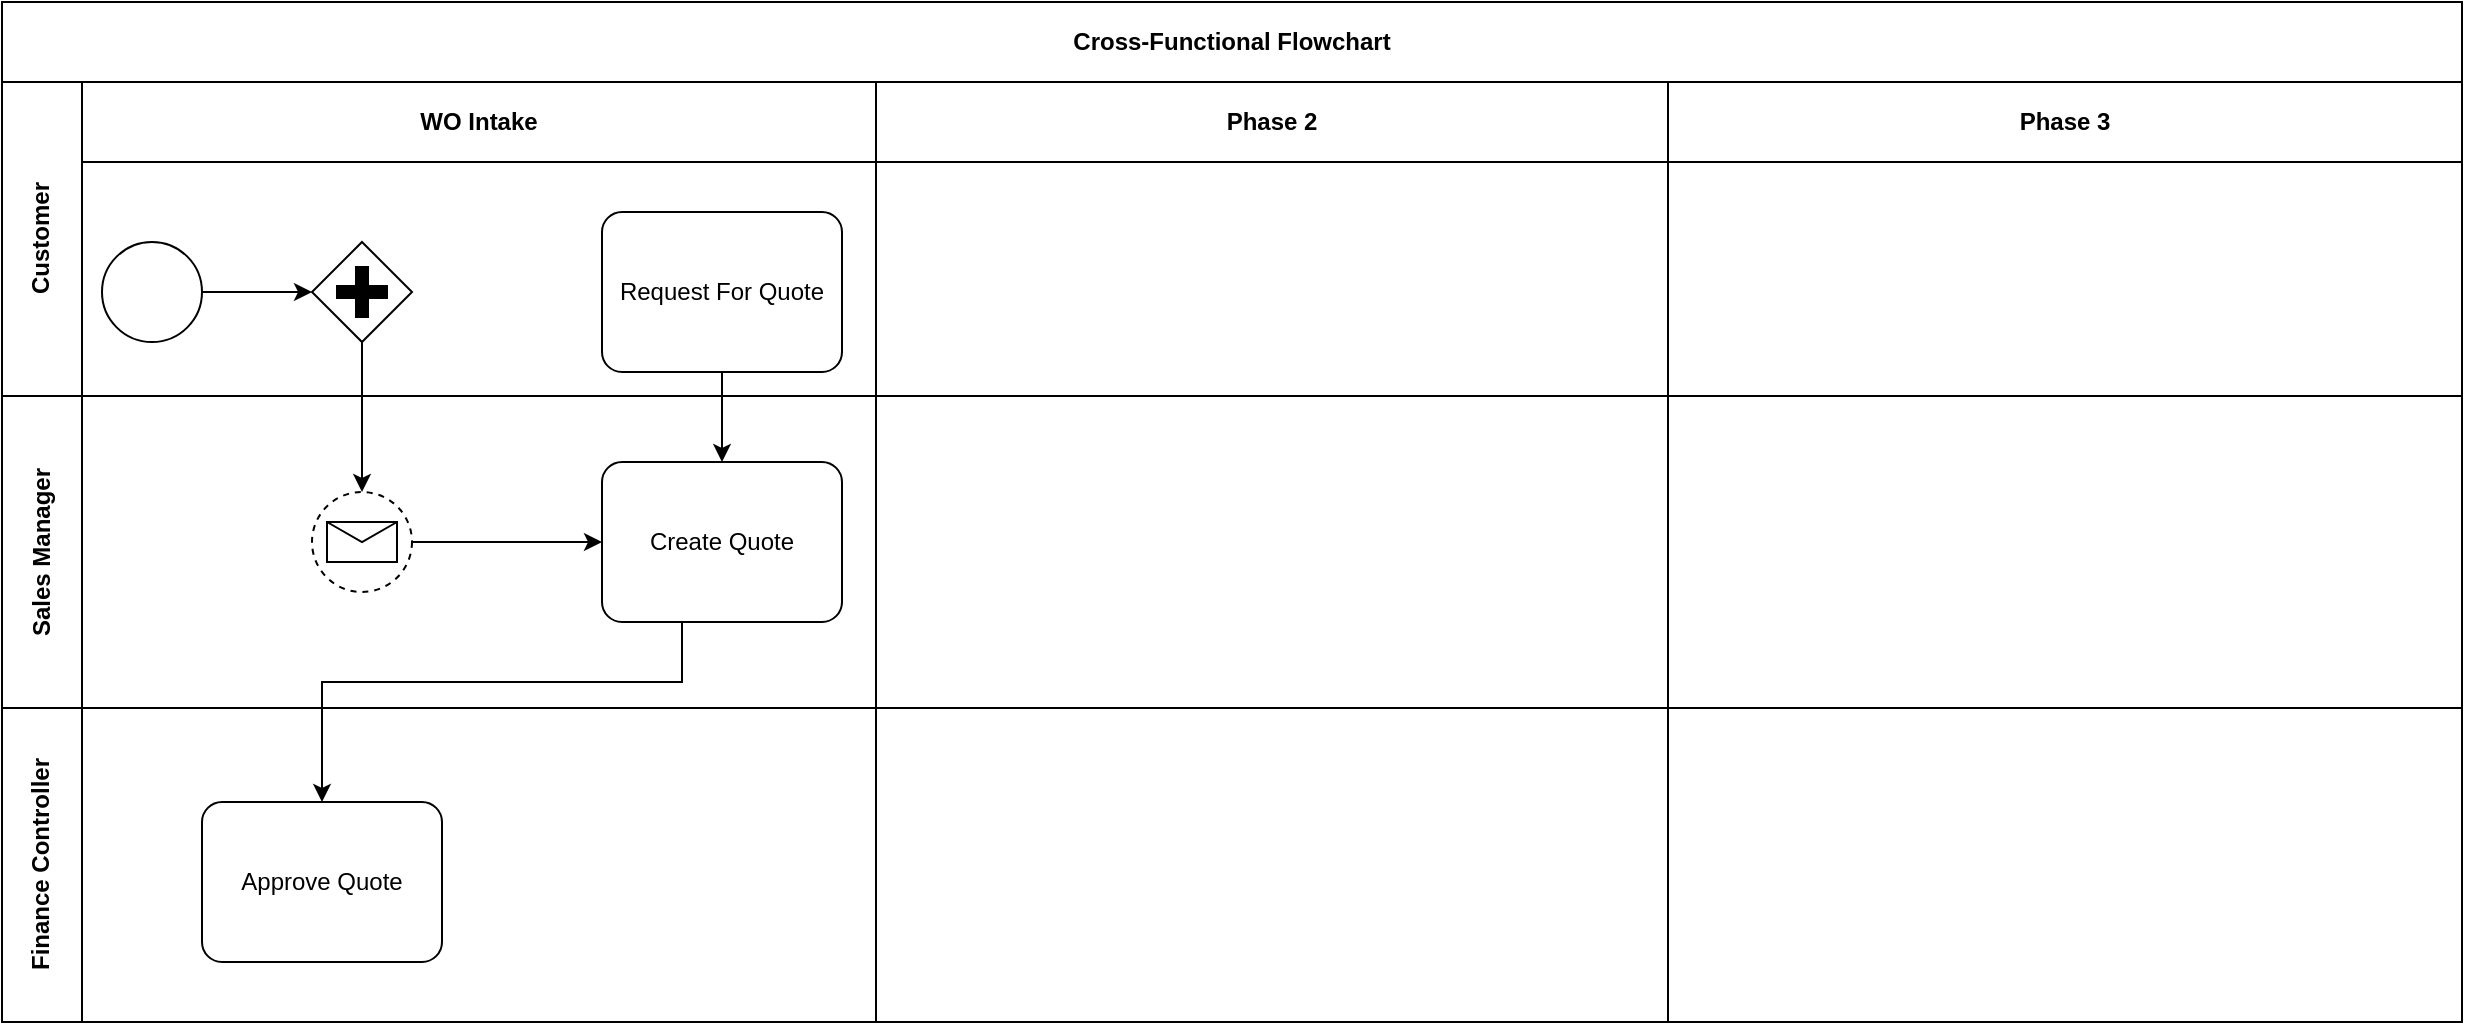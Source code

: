 <mxfile version="20.2.2" type="github">
  <diagram id="KQCACBsiRu173Gl-Ky1V" name="Page-1">
    <mxGraphModel dx="931" dy="526" grid="1" gridSize="10" guides="1" tooltips="1" connect="1" arrows="1" fold="1" page="1" pageScale="1" pageWidth="850" pageHeight="1100" math="0" shadow="0">
      <root>
        <mxCell id="0" />
        <mxCell id="1" parent="0" />
        <mxCell id="vWYxmfNiJoRv-lO960Dk-1" value="Cross-Functional Flowchart" style="shape=table;childLayout=tableLayout;rowLines=0;columnLines=0;startSize=40;html=1;whiteSpace=wrap;collapsible=0;recursiveResize=0;expand=0;pointerEvents=0;fontStyle=1;align=center;" vertex="1" parent="1">
          <mxGeometry x="220" y="50" width="1230" height="510" as="geometry" />
        </mxCell>
        <mxCell id="vWYxmfNiJoRv-lO960Dk-2" value="Customer" style="swimlane;horizontal=0;points=[[0,0.5],[1,0.5]];portConstraint=eastwest;startSize=40;html=1;whiteSpace=wrap;collapsible=0;recursiveResize=0;expand=0;pointerEvents=0;fontStyle=1" vertex="1" parent="vWYxmfNiJoRv-lO960Dk-1">
          <mxGeometry y="40" width="1230" height="157" as="geometry" />
        </mxCell>
        <mxCell id="vWYxmfNiJoRv-lO960Dk-3" value="WO Intake" style="swimlane;connectable=0;startSize=40;html=1;whiteSpace=wrap;collapsible=0;recursiveResize=0;expand=0;pointerEvents=0;" vertex="1" parent="vWYxmfNiJoRv-lO960Dk-2">
          <mxGeometry x="40" width="397" height="157" as="geometry">
            <mxRectangle width="397" height="157" as="alternateBounds" />
          </mxGeometry>
        </mxCell>
        <mxCell id="vWYxmfNiJoRv-lO960Dk-16" style="edgeStyle=orthogonalEdgeStyle;rounded=0;orthogonalLoop=1;jettySize=auto;html=1;exitX=1;exitY=0.5;exitDx=0;exitDy=0;exitPerimeter=0;entryX=0;entryY=0.5;entryDx=0;entryDy=0;entryPerimeter=0;" edge="1" parent="vWYxmfNiJoRv-lO960Dk-3" source="vWYxmfNiJoRv-lO960Dk-14" target="vWYxmfNiJoRv-lO960Dk-15">
          <mxGeometry relative="1" as="geometry" />
        </mxCell>
        <mxCell id="vWYxmfNiJoRv-lO960Dk-14" value="" style="points=[[0.145,0.145,0],[0.5,0,0],[0.855,0.145,0],[1,0.5,0],[0.855,0.855,0],[0.5,1,0],[0.145,0.855,0],[0,0.5,0]];shape=mxgraph.bpmn.event;html=1;verticalLabelPosition=bottom;labelBackgroundColor=#ffffff;verticalAlign=top;align=center;perimeter=ellipsePerimeter;outlineConnect=0;aspect=fixed;outline=standard;symbol=general;" vertex="1" parent="vWYxmfNiJoRv-lO960Dk-3">
          <mxGeometry x="10" y="80" width="50" height="50" as="geometry" />
        </mxCell>
        <mxCell id="vWYxmfNiJoRv-lO960Dk-15" value="" style="points=[[0.25,0.25,0],[0.5,0,0],[0.75,0.25,0],[1,0.5,0],[0.75,0.75,0],[0.5,1,0],[0.25,0.75,0],[0,0.5,0]];shape=mxgraph.bpmn.gateway2;html=1;verticalLabelPosition=bottom;labelBackgroundColor=#ffffff;verticalAlign=top;align=center;perimeter=rhombusPerimeter;outlineConnect=0;outline=none;symbol=none;gwType=parallel;" vertex="1" parent="vWYxmfNiJoRv-lO960Dk-3">
          <mxGeometry x="115" y="80" width="50" height="50" as="geometry" />
        </mxCell>
        <mxCell id="vWYxmfNiJoRv-lO960Dk-19" value="Request For Quote" style="points=[[0.25,0,0],[0.5,0,0],[0.75,0,0],[1,0.25,0],[1,0.5,0],[1,0.75,0],[0.75,1,0],[0.5,1,0],[0.25,1,0],[0,0.75,0],[0,0.5,0],[0,0.25,0]];shape=mxgraph.bpmn.task;whiteSpace=wrap;rectStyle=rounded;size=10;taskMarker=abstract;" vertex="1" parent="vWYxmfNiJoRv-lO960Dk-3">
          <mxGeometry x="260" y="65" width="120" height="80" as="geometry" />
        </mxCell>
        <mxCell id="vWYxmfNiJoRv-lO960Dk-4" value="Phase 2" style="swimlane;connectable=0;startSize=40;html=1;whiteSpace=wrap;collapsible=0;recursiveResize=0;expand=0;pointerEvents=0;" vertex="1" parent="vWYxmfNiJoRv-lO960Dk-2">
          <mxGeometry x="437" width="396" height="157" as="geometry">
            <mxRectangle width="396" height="157" as="alternateBounds" />
          </mxGeometry>
        </mxCell>
        <mxCell id="vWYxmfNiJoRv-lO960Dk-5" value="Phase 3" style="swimlane;connectable=0;startSize=40;html=1;whiteSpace=wrap;collapsible=0;recursiveResize=0;expand=0;pointerEvents=0;" vertex="1" parent="vWYxmfNiJoRv-lO960Dk-2">
          <mxGeometry x="833" width="397" height="157" as="geometry">
            <mxRectangle width="397" height="157" as="alternateBounds" />
          </mxGeometry>
        </mxCell>
        <mxCell id="vWYxmfNiJoRv-lO960Dk-6" value="Sales Manager" style="swimlane;horizontal=0;points=[[0,0.5],[1,0.5]];portConstraint=eastwest;startSize=40;html=1;whiteSpace=wrap;collapsible=0;recursiveResize=0;expand=0;pointerEvents=0;" vertex="1" parent="vWYxmfNiJoRv-lO960Dk-1">
          <mxGeometry y="197" width="1230" height="156" as="geometry" />
        </mxCell>
        <mxCell id="vWYxmfNiJoRv-lO960Dk-7" value="" style="swimlane;connectable=0;startSize=0;html=1;whiteSpace=wrap;collapsible=0;recursiveResize=0;expand=0;pointerEvents=0;" vertex="1" parent="vWYxmfNiJoRv-lO960Dk-6">
          <mxGeometry x="40" width="397" height="156" as="geometry">
            <mxRectangle width="397" height="156" as="alternateBounds" />
          </mxGeometry>
        </mxCell>
        <mxCell id="vWYxmfNiJoRv-lO960Dk-23" style="edgeStyle=orthogonalEdgeStyle;rounded=0;orthogonalLoop=1;jettySize=auto;html=1;exitX=1;exitY=0.5;exitDx=0;exitDy=0;exitPerimeter=0;" edge="1" parent="vWYxmfNiJoRv-lO960Dk-7" source="vWYxmfNiJoRv-lO960Dk-17" target="vWYxmfNiJoRv-lO960Dk-21">
          <mxGeometry relative="1" as="geometry" />
        </mxCell>
        <mxCell id="vWYxmfNiJoRv-lO960Dk-17" value="" style="points=[[0.145,0.145,0],[0.5,0,0],[0.855,0.145,0],[1,0.5,0],[0.855,0.855,0],[0.5,1,0],[0.145,0.855,0],[0,0.5,0]];shape=mxgraph.bpmn.event;html=1;verticalLabelPosition=bottom;labelBackgroundColor=#ffffff;verticalAlign=top;align=center;perimeter=ellipsePerimeter;outlineConnect=0;aspect=fixed;outline=eventNonint;symbol=message;" vertex="1" parent="vWYxmfNiJoRv-lO960Dk-7">
          <mxGeometry x="115" y="48" width="50" height="50" as="geometry" />
        </mxCell>
        <mxCell id="vWYxmfNiJoRv-lO960Dk-21" value="Create Quote" style="points=[[0.25,0,0],[0.5,0,0],[0.75,0,0],[1,0.25,0],[1,0.5,0],[1,0.75,0],[0.75,1,0],[0.5,1,0],[0.25,1,0],[0,0.75,0],[0,0.5,0],[0,0.25,0]];shape=mxgraph.bpmn.task;whiteSpace=wrap;rectStyle=rounded;size=10;taskMarker=abstract;" vertex="1" parent="vWYxmfNiJoRv-lO960Dk-7">
          <mxGeometry x="260" y="33" width="120" height="80" as="geometry" />
        </mxCell>
        <mxCell id="vWYxmfNiJoRv-lO960Dk-8" value="" style="swimlane;connectable=0;startSize=0;html=1;whiteSpace=wrap;collapsible=0;recursiveResize=0;expand=0;pointerEvents=0;" vertex="1" parent="vWYxmfNiJoRv-lO960Dk-6">
          <mxGeometry x="437" width="396" height="156" as="geometry">
            <mxRectangle width="396" height="156" as="alternateBounds" />
          </mxGeometry>
        </mxCell>
        <mxCell id="vWYxmfNiJoRv-lO960Dk-9" value="" style="swimlane;connectable=0;startSize=0;html=1;whiteSpace=wrap;collapsible=0;recursiveResize=0;expand=0;pointerEvents=0;" vertex="1" parent="vWYxmfNiJoRv-lO960Dk-6">
          <mxGeometry x="833" width="397" height="156" as="geometry">
            <mxRectangle width="397" height="156" as="alternateBounds" />
          </mxGeometry>
        </mxCell>
        <mxCell id="vWYxmfNiJoRv-lO960Dk-10" value="Finance Controller" style="swimlane;horizontal=0;points=[[0,0.5],[1,0.5]];portConstraint=eastwest;startSize=40;html=1;whiteSpace=wrap;collapsible=0;recursiveResize=0;expand=0;pointerEvents=0;" vertex="1" parent="vWYxmfNiJoRv-lO960Dk-1">
          <mxGeometry y="353" width="1230" height="157" as="geometry" />
        </mxCell>
        <mxCell id="vWYxmfNiJoRv-lO960Dk-11" value="" style="swimlane;connectable=0;startSize=0;html=1;whiteSpace=wrap;collapsible=0;recursiveResize=0;expand=0;pointerEvents=0;" vertex="1" parent="vWYxmfNiJoRv-lO960Dk-10">
          <mxGeometry x="40" width="397" height="157" as="geometry">
            <mxRectangle width="397" height="157" as="alternateBounds" />
          </mxGeometry>
        </mxCell>
        <mxCell id="vWYxmfNiJoRv-lO960Dk-24" value="Approve Quote" style="points=[[0.25,0,0],[0.5,0,0],[0.75,0,0],[1,0.25,0],[1,0.5,0],[1,0.75,0],[0.75,1,0],[0.5,1,0],[0.25,1,0],[0,0.75,0],[0,0.5,0],[0,0.25,0]];shape=mxgraph.bpmn.task;whiteSpace=wrap;rectStyle=rounded;size=10;taskMarker=abstract;" vertex="1" parent="vWYxmfNiJoRv-lO960Dk-11">
          <mxGeometry x="60" y="47" width="120" height="80" as="geometry" />
        </mxCell>
        <mxCell id="vWYxmfNiJoRv-lO960Dk-12" value="" style="swimlane;connectable=0;startSize=0;html=1;whiteSpace=wrap;collapsible=0;recursiveResize=0;expand=0;pointerEvents=0;" vertex="1" parent="vWYxmfNiJoRv-lO960Dk-10">
          <mxGeometry x="437" width="396" height="157" as="geometry">
            <mxRectangle width="396" height="157" as="alternateBounds" />
          </mxGeometry>
        </mxCell>
        <mxCell id="vWYxmfNiJoRv-lO960Dk-13" value="" style="swimlane;connectable=0;startSize=0;html=1;whiteSpace=wrap;collapsible=0;recursiveResize=0;expand=0;pointerEvents=0;" vertex="1" parent="vWYxmfNiJoRv-lO960Dk-10">
          <mxGeometry x="833" width="397" height="157" as="geometry">
            <mxRectangle width="397" height="157" as="alternateBounds" />
          </mxGeometry>
        </mxCell>
        <mxCell id="vWYxmfNiJoRv-lO960Dk-20" style="edgeStyle=orthogonalEdgeStyle;rounded=0;orthogonalLoop=1;jettySize=auto;html=1;exitX=0.5;exitY=1;exitDx=0;exitDy=0;exitPerimeter=0;entryX=0.5;entryY=0;entryDx=0;entryDy=0;entryPerimeter=0;" edge="1" parent="vWYxmfNiJoRv-lO960Dk-1" source="vWYxmfNiJoRv-lO960Dk-15" target="vWYxmfNiJoRv-lO960Dk-17">
          <mxGeometry relative="1" as="geometry" />
        </mxCell>
        <mxCell id="vWYxmfNiJoRv-lO960Dk-22" value="" style="edgeStyle=orthogonalEdgeStyle;rounded=0;orthogonalLoop=1;jettySize=auto;html=1;" edge="1" parent="vWYxmfNiJoRv-lO960Dk-1" source="vWYxmfNiJoRv-lO960Dk-19" target="vWYxmfNiJoRv-lO960Dk-21">
          <mxGeometry relative="1" as="geometry" />
        </mxCell>
        <mxCell id="vWYxmfNiJoRv-lO960Dk-25" value="" style="edgeStyle=orthogonalEdgeStyle;rounded=0;orthogonalLoop=1;jettySize=auto;html=1;" edge="1" parent="vWYxmfNiJoRv-lO960Dk-1" source="vWYxmfNiJoRv-lO960Dk-21" target="vWYxmfNiJoRv-lO960Dk-24">
          <mxGeometry relative="1" as="geometry">
            <Array as="points">
              <mxPoint x="340" y="340" />
              <mxPoint x="160" y="340" />
            </Array>
          </mxGeometry>
        </mxCell>
      </root>
    </mxGraphModel>
  </diagram>
</mxfile>
